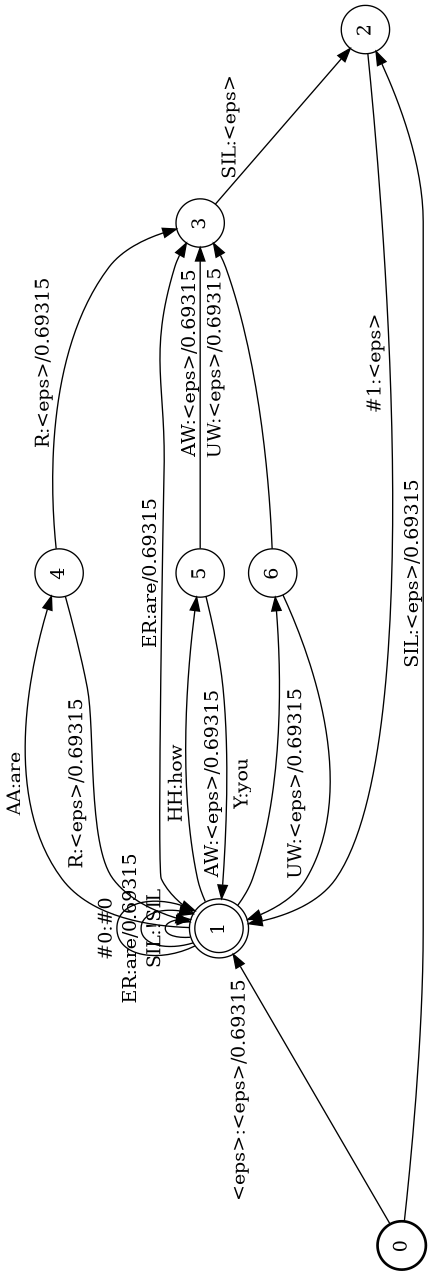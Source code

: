 digraph FST {
rankdir = LR;
size = "8.5,11";
label = "";
center = 1;
orientation = Landscape;
ranksep = "0.4";
nodesep = "0.25";
0 [label = "0", shape = circle, style = bold, fontsize = 14]
	0 -> 1 [label = "<eps>:<eps>/0.69315", fontsize = 14];
	0 -> 2 [label = "SIL:<eps>/0.69315", fontsize = 14];
1 [label = "1", shape = doublecircle, style = solid, fontsize = 14]
	1 -> 1 [label = "SIL:!SIL", fontsize = 14];
	1 -> 4 [label = "AA:are", fontsize = 14];
	1 -> 1 [label = "ER:are/0.69315", fontsize = 14];
	1 -> 3 [label = "ER:are/0.69315", fontsize = 14];
	1 -> 5 [label = "HH:how", fontsize = 14];
	1 -> 6 [label = "Y:you", fontsize = 14];
	1 -> 1 [label = "#0:#0", fontsize = 14];
2 [label = "2", shape = circle, style = solid, fontsize = 14]
	2 -> 1 [label = "#1:<eps>", fontsize = 14];
3 [label = "3", shape = circle, style = solid, fontsize = 14]
	3 -> 2 [label = "SIL:<eps>", fontsize = 14];
4 [label = "4", shape = circle, style = solid, fontsize = 14]
	4 -> 1 [label = "R:<eps>/0.69315", fontsize = 14];
	4 -> 3 [label = "R:<eps>/0.69315", fontsize = 14];
5 [label = "5", shape = circle, style = solid, fontsize = 14]
	5 -> 1 [label = "AW:<eps>/0.69315", fontsize = 14];
	5 -> 3 [label = "AW:<eps>/0.69315", fontsize = 14];
6 [label = "6", shape = circle, style = solid, fontsize = 14]
	6 -> 1 [label = "UW:<eps>/0.69315", fontsize = 14];
	6 -> 3 [label = "UW:<eps>/0.69315", fontsize = 14];
}
